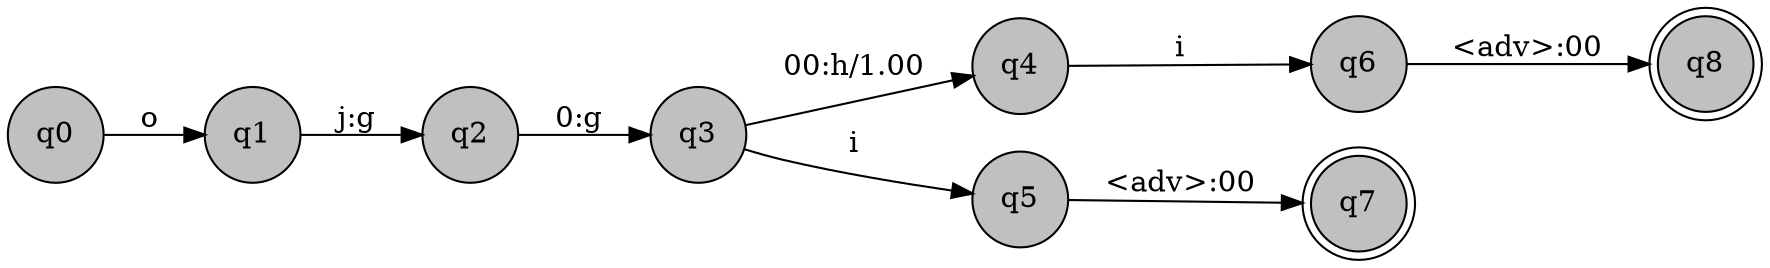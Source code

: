 // This graph generated with hfst-fst2txt
digraph "compose(string(), xre(?))" {
charset = UTF8;
rankdir = LR;
node [shape=circle,style=filled,fillcolor=gray]
q0 [label="q0"] 
q1 [label="q1"] 
q2 [label="q2"] 
q3 [label="q3"] 
q4 [label="q4"] 
q5 [label="q5"] 
q6 [label="q6"] 
q7 [shape=doublecircle,label="q7"] 
q8 [shape=doublecircle,label="q8"] 
q0 -> q1 [label="o "];
q1 -> q2 [label="j:g "];
q2 -> q3 [label="0:g "];
q3 -> q4 [label="00:h/1.00 "];
q3 -> q5 [label="i "];
q4 -> q6 [label="i "];
q5 -> q7 [label="<adv>:00 "];
q6 -> q8 [label="<adv>:00 "];
}
